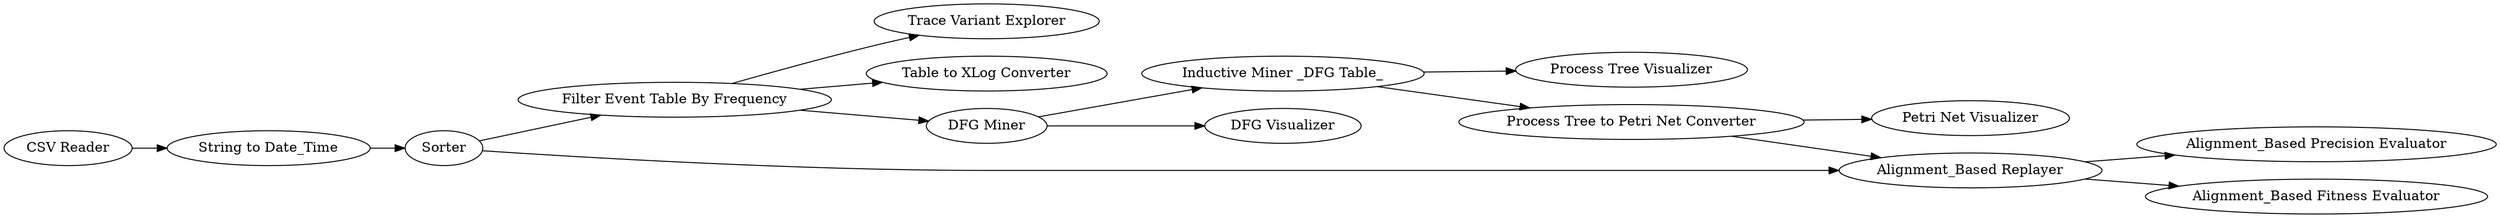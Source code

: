 digraph {
	"-5490529744874427473_4" [label="Filter Event Table By Frequency"]
	"-5490529744874427473_19" [label="String to Date_Time"]
	"-5490529744874427473_22" [label="Alignment_Based Replayer"]
	"-5490529744874427473_1" [label="CSV Reader"]
	"-5490529744874427473_23" [label="Alignment_Based Precision Evaluator"]
	"-5490529744874427473_6" [label="Inductive Miner _DFG Table_"]
	"-5490529744874427473_12" [label="DFG Visualizer"]
	"-5490529744874427473_25" [label="Trace Variant Explorer"]
	"-5490529744874427473_20" [label=Sorter]
	"-5490529744874427473_24" [label="Alignment_Based Fitness Evaluator"]
	"-5490529744874427473_11" [label="Process Tree Visualizer"]
	"-5490529744874427473_2" [label="Table to XLog Converter"]
	"-5490529744874427473_10" [label="Petri Net Visualizer"]
	"-5490529744874427473_5" [label="DFG Miner"]
	"-5490529744874427473_13" [label="Process Tree to Petri Net Converter"]
	"-5490529744874427473_22" -> "-5490529744874427473_23"
	"-5490529744874427473_6" -> "-5490529744874427473_11"
	"-5490529744874427473_19" -> "-5490529744874427473_20"
	"-5490529744874427473_5" -> "-5490529744874427473_12"
	"-5490529744874427473_4" -> "-5490529744874427473_2"
	"-5490529744874427473_20" -> "-5490529744874427473_22"
	"-5490529744874427473_4" -> "-5490529744874427473_25"
	"-5490529744874427473_1" -> "-5490529744874427473_19"
	"-5490529744874427473_5" -> "-5490529744874427473_6"
	"-5490529744874427473_13" -> "-5490529744874427473_22"
	"-5490529744874427473_4" -> "-5490529744874427473_5"
	"-5490529744874427473_20" -> "-5490529744874427473_4"
	"-5490529744874427473_13" -> "-5490529744874427473_10"
	"-5490529744874427473_22" -> "-5490529744874427473_24"
	"-5490529744874427473_6" -> "-5490529744874427473_13"
	rankdir=LR
}
